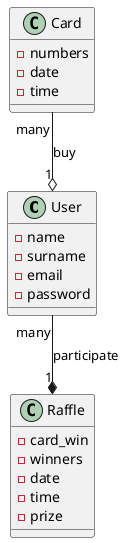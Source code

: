 @startuml

class User {
    - name
    - surname
    - email
    - password
}

class Card {
    - numbers
    - date
    - time
}

class Raffle {
    - card_win
    - winners
    - date
    - time
    - prize
}


User "many" --* "1" Raffle: participate
Card "many" --o "1" User: buy

@enduml

